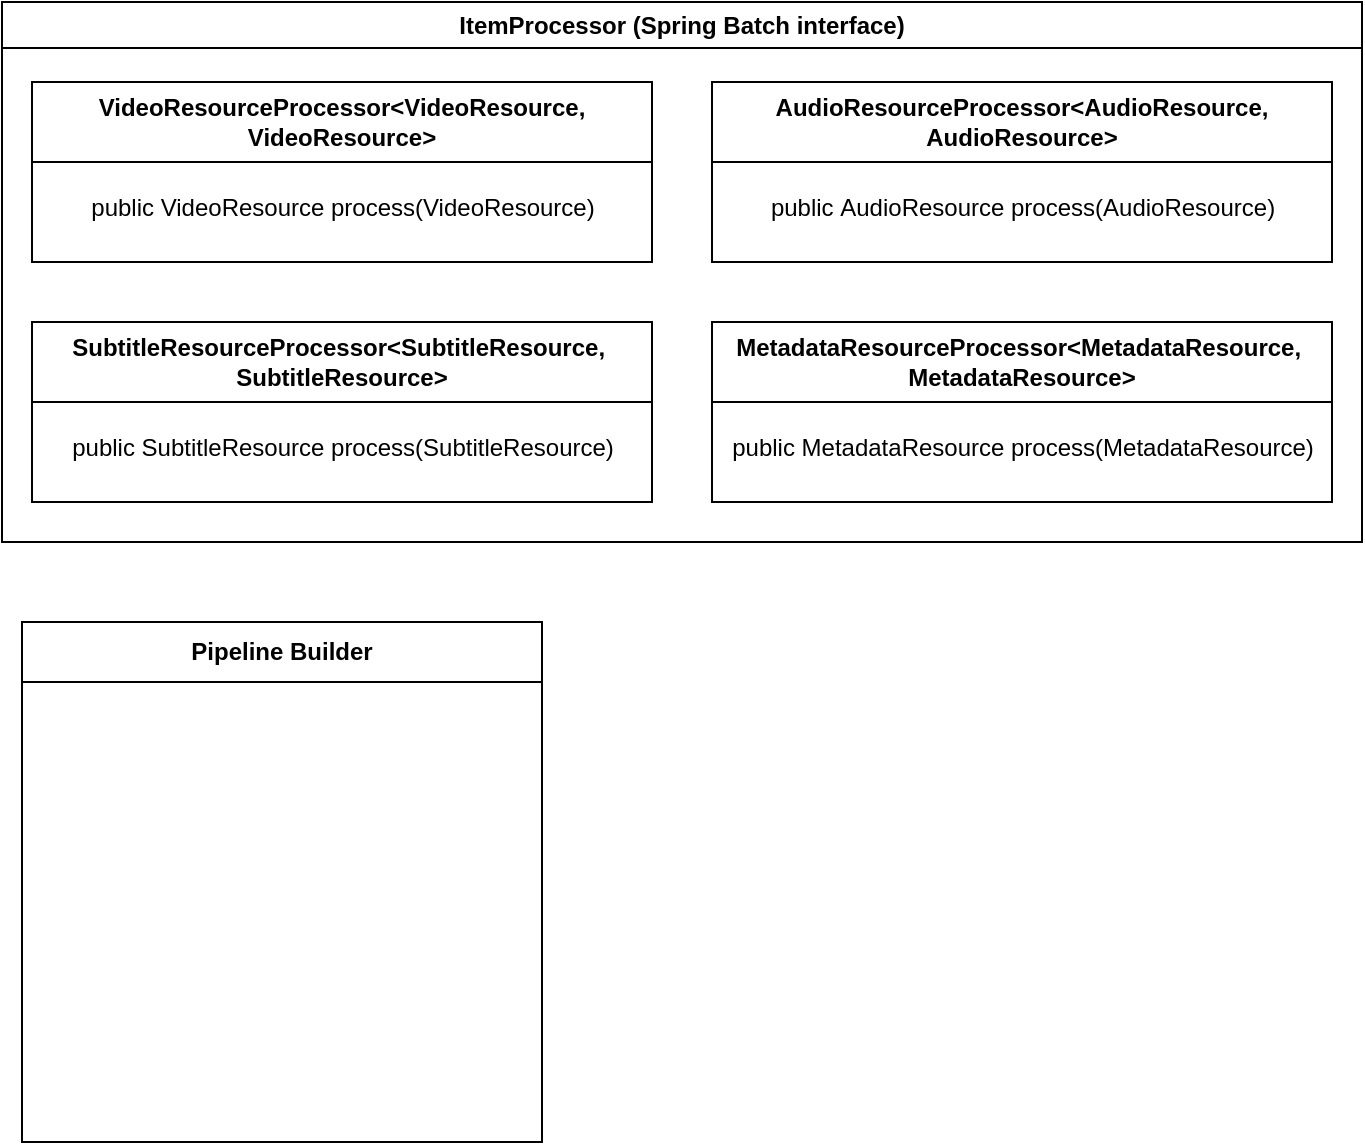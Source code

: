 <mxfile version="21.7.5" type="github">
  <diagram id="C5RBs43oDa-KdzZeNtuy" name="Page-1">
    <mxGraphModel dx="1077" dy="852" grid="1" gridSize="10" guides="1" tooltips="1" connect="1" arrows="1" fold="1" page="1" pageScale="1" pageWidth="827" pageHeight="1169" math="0" shadow="0">
      <root>
        <mxCell id="WIyWlLk6GJQsqaUBKTNV-0" />
        <mxCell id="WIyWlLk6GJQsqaUBKTNV-1" parent="WIyWlLk6GJQsqaUBKTNV-0" />
        <mxCell id="xhrcqTqYB2kPX1ObUqS4-6" value="ItemProcessor (Spring Batch interface)" style="swimlane;whiteSpace=wrap;html=1;" parent="WIyWlLk6GJQsqaUBKTNV-1" vertex="1">
          <mxGeometry x="130" y="70" width="680" height="270" as="geometry" />
        </mxCell>
        <mxCell id="xhrcqTqYB2kPX1ObUqS4-8" value="VideoResourceProcessor&amp;lt;VideoResource, VideoResource&amp;gt;" style="swimlane;whiteSpace=wrap;html=1;startSize=40;" parent="xhrcqTqYB2kPX1ObUqS4-6" vertex="1">
          <mxGeometry x="15" y="40" width="310" height="90" as="geometry" />
        </mxCell>
        <mxCell id="xhrcqTqYB2kPX1ObUqS4-11" value="public VideoResource process(VideoResource)" style="text;html=1;align=center;verticalAlign=middle;resizable=0;points=[];autosize=1;strokeColor=none;fillColor=none;" parent="xhrcqTqYB2kPX1ObUqS4-8" vertex="1">
          <mxGeometry x="15" y="48" width="280" height="30" as="geometry" />
        </mxCell>
        <mxCell id="xhrcqTqYB2kPX1ObUqS4-12" value="&lt;div&gt;AudioResourceProcessor&amp;lt;AudioResource, &lt;br&gt;&lt;/div&gt;&lt;div&gt;AudioResource&amp;gt;&lt;/div&gt;" style="swimlane;whiteSpace=wrap;html=1;startSize=40;" parent="xhrcqTqYB2kPX1ObUqS4-6" vertex="1">
          <mxGeometry x="355" y="40" width="310" height="90" as="geometry" />
        </mxCell>
        <mxCell id="xhrcqTqYB2kPX1ObUqS4-13" value="public&amp;nbsp;AudioResource process(AudioResource)" style="text;html=1;align=center;verticalAlign=middle;resizable=0;points=[];autosize=1;strokeColor=none;fillColor=none;" parent="xhrcqTqYB2kPX1ObUqS4-12" vertex="1">
          <mxGeometry x="15" y="48" width="280" height="30" as="geometry" />
        </mxCell>
        <mxCell id="xhrcqTqYB2kPX1ObUqS4-14" value="&lt;div&gt;SubtitleResourceProcessor&amp;lt;SubtitleResource,&amp;nbsp;&lt;br&gt;&lt;/div&gt;&lt;div&gt;SubtitleResource&amp;gt;&lt;/div&gt;" style="swimlane;whiteSpace=wrap;html=1;startSize=40;" parent="xhrcqTqYB2kPX1ObUqS4-6" vertex="1">
          <mxGeometry x="15" y="160" width="310" height="90" as="geometry" />
        </mxCell>
        <mxCell id="xhrcqTqYB2kPX1ObUqS4-15" value="public&amp;nbsp;SubtitleResource process(SubtitleResource)" style="text;html=1;align=center;verticalAlign=middle;resizable=0;points=[];autosize=1;strokeColor=none;fillColor=none;" parent="xhrcqTqYB2kPX1ObUqS4-14" vertex="1">
          <mxGeometry x="10" y="48" width="290" height="30" as="geometry" />
        </mxCell>
        <mxCell id="xhrcqTqYB2kPX1ObUqS4-16" value="&lt;div&gt;MetadataResourceProcessor&amp;lt;MetadataResource,&amp;nbsp;&lt;br&gt;&lt;/div&gt;&lt;div&gt;MetadataResource&amp;gt;&lt;/div&gt;" style="swimlane;whiteSpace=wrap;html=1;startSize=40;" parent="xhrcqTqYB2kPX1ObUqS4-6" vertex="1">
          <mxGeometry x="355" y="160" width="310" height="90" as="geometry" />
        </mxCell>
        <mxCell id="xhrcqTqYB2kPX1ObUqS4-17" value="public&amp;nbsp;MetadataResource process(MetadataResource)" style="text;html=1;align=center;verticalAlign=middle;resizable=0;points=[];autosize=1;strokeColor=none;fillColor=none;" parent="xhrcqTqYB2kPX1ObUqS4-16" vertex="1">
          <mxGeometry y="48" width="310" height="30" as="geometry" />
        </mxCell>
        <mxCell id="xhrcqTqYB2kPX1ObUqS4-32" value="Pipeline Builder" style="swimlane;whiteSpace=wrap;html=1;startSize=30;" parent="WIyWlLk6GJQsqaUBKTNV-1" vertex="1">
          <mxGeometry x="140" y="380" width="260" height="260" as="geometry" />
        </mxCell>
      </root>
    </mxGraphModel>
  </diagram>
</mxfile>
